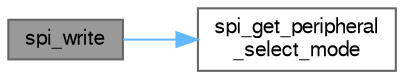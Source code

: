 digraph "spi_write"
{
 // LATEX_PDF_SIZE
  bgcolor="transparent";
  edge [fontname=FreeSans,fontsize=10,labelfontname=FreeSans,labelfontsize=10];
  node [fontname=FreeSans,fontsize=10,shape=box,height=0.2,width=0.4];
  rankdir="LR";
  Node1 [label="spi_write",height=0.2,width=0.4,color="gray40", fillcolor="grey60", style="filled", fontcolor="black",tooltip="Write the transmitted data with specified peripheral chip select value."];
  Node1 -> Node2 [color="steelblue1",style="solid"];
  Node2 [label="spi_get_peripheral\l_select_mode",height=0.2,width=0.4,color="grey40", fillcolor="white", style="filled",URL="$drivers_2spi_2spi_8h.html#a7a7e9be615b3302403a32d57650138f2",tooltip="Get Peripheral Select mode."];
}
